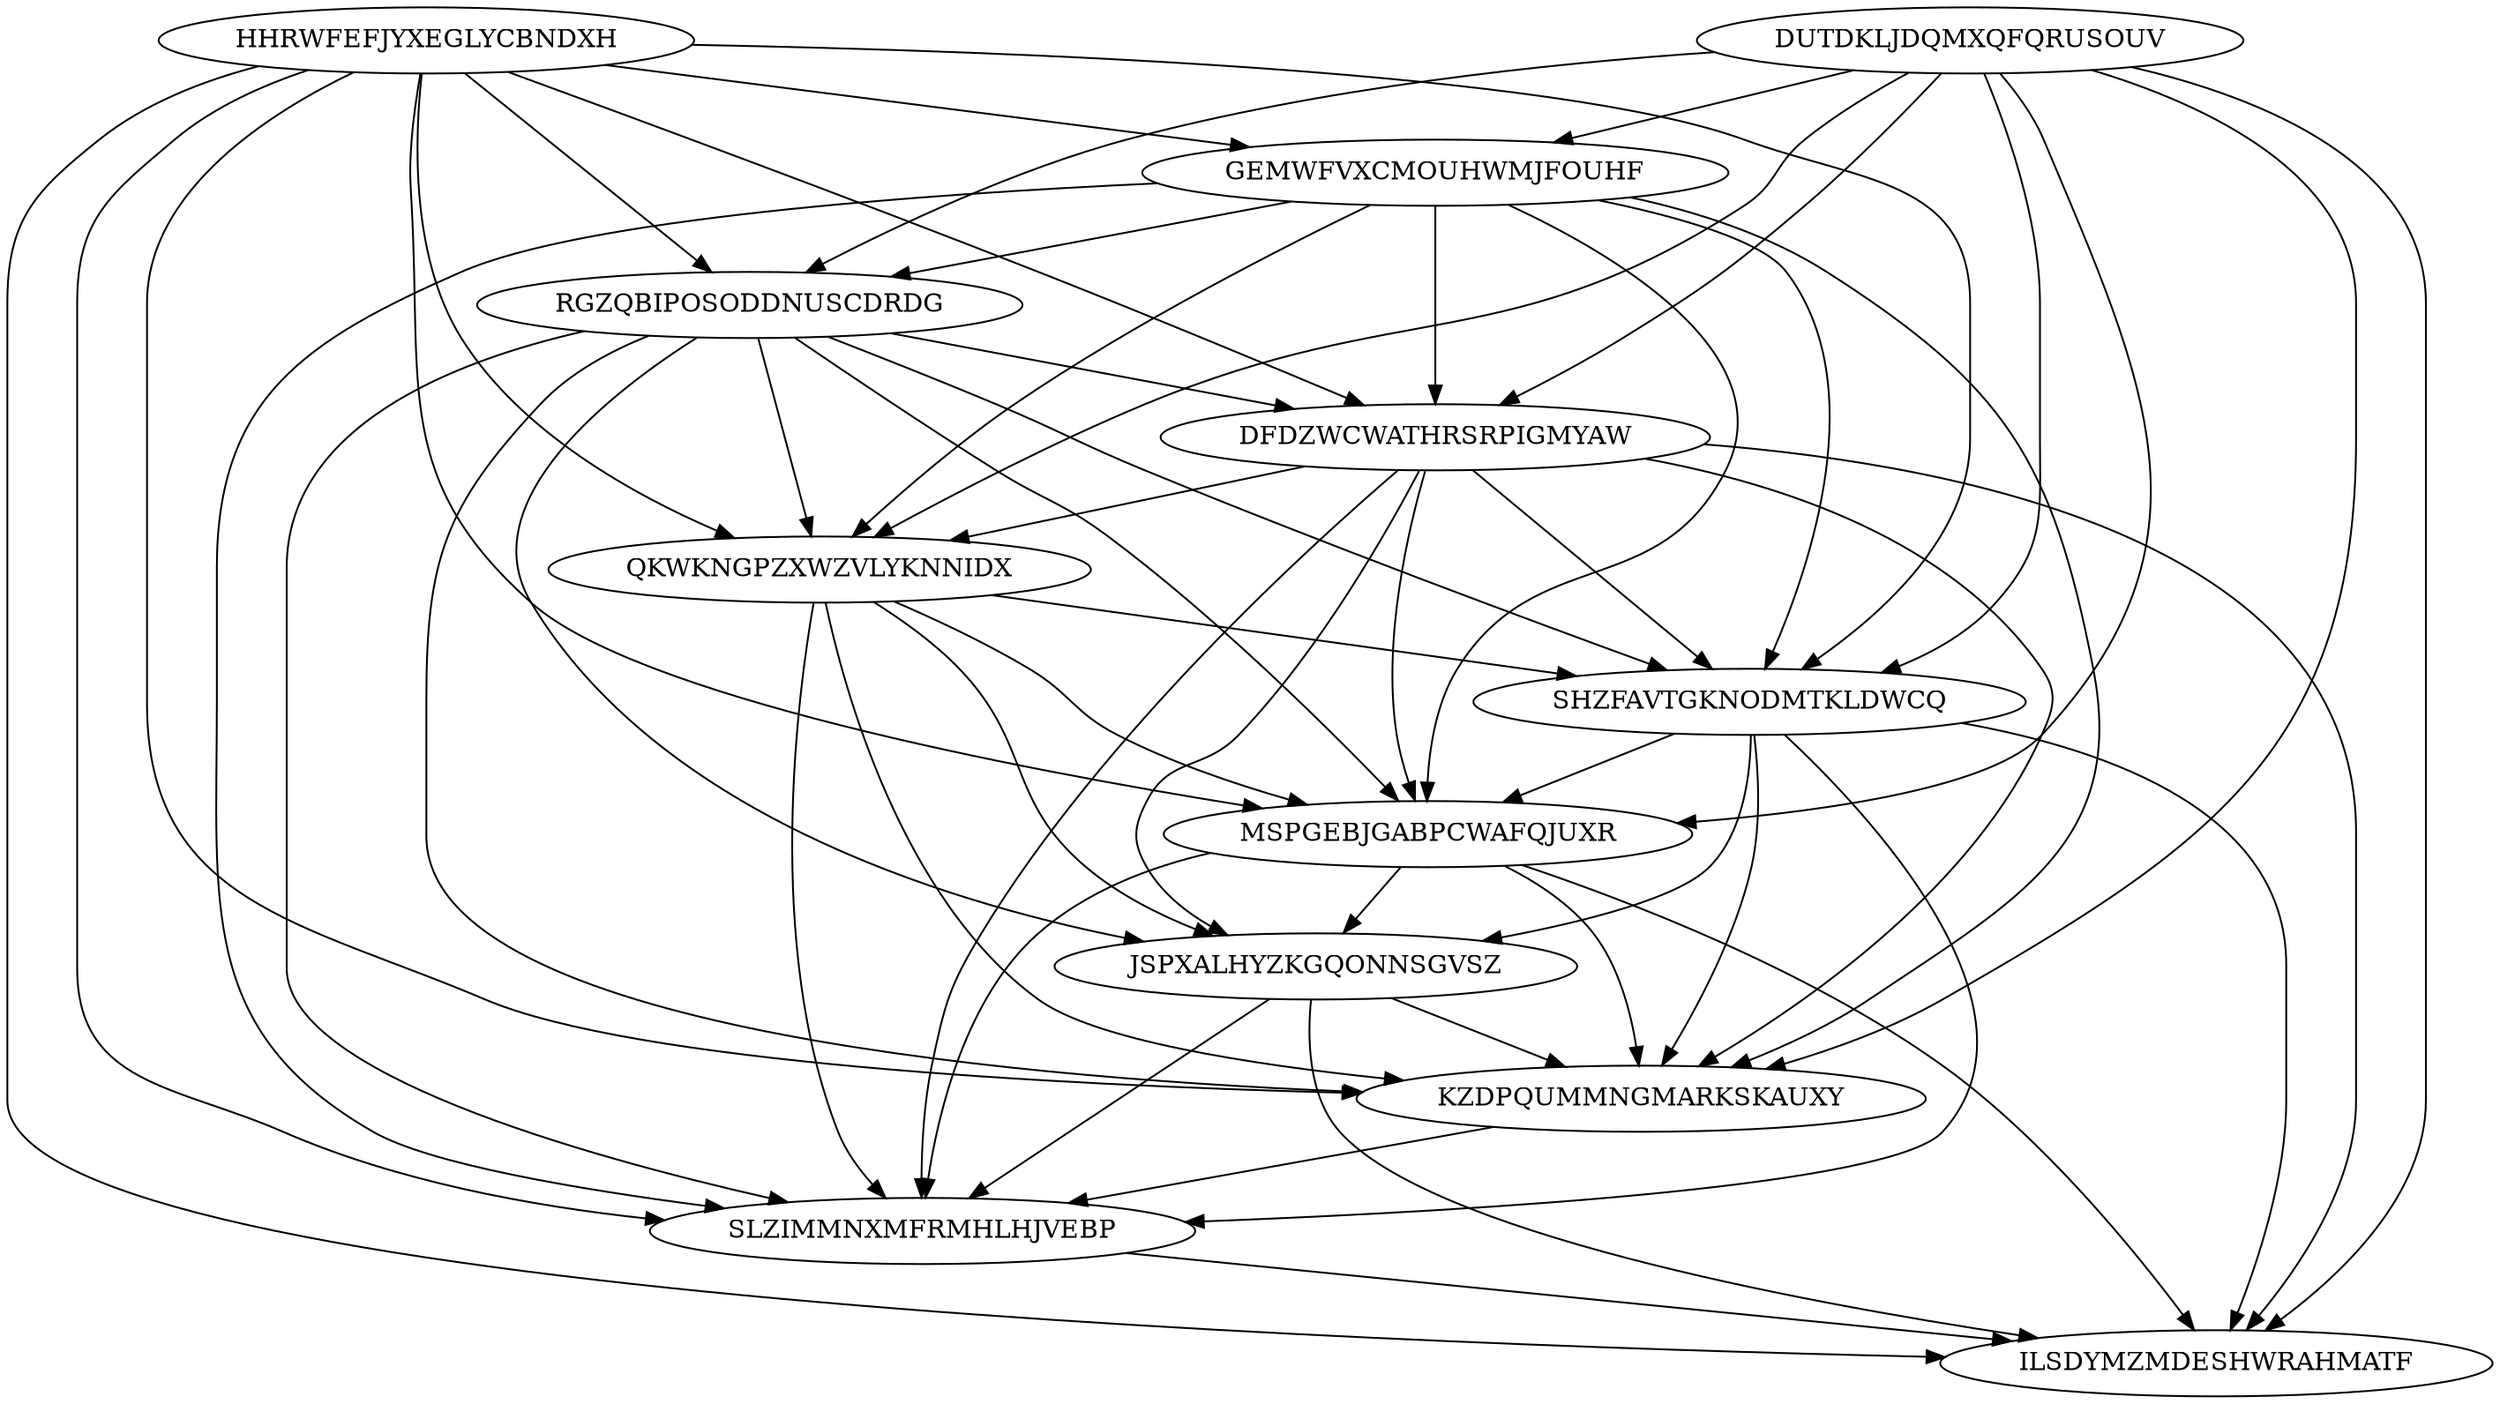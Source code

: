 digraph "N12M57" {
	HHRWFEFJYXEGLYCBNDXH			[Weight=17, Start=0, Processor=1];
	DUTDKLJDQMXQFQRUSOUV			[Weight=10, Start=17, Processor=1];
	GEMWFVXCMOUHWMJFOUHF			[Weight=20, Start=27, Processor=1];
	RGZQBIPOSODDNUSCDRDG			[Weight=18, Start=47, Processor=1];
	DFDZWCWATHRSRPIGMYAW			[Weight=14, Start=65, Processor=1];
	QKWKNGPZXWZVLYKNNIDX			[Weight=14, Start=79, Processor=1];
	SHZFAVTGKNODMTKLDWCQ			[Weight=14, Start=93, Processor=1];
	MSPGEBJGABPCWAFQJUXR			[Weight=18, Start=107, Processor=1];
	JSPXALHYZKGQONNSGVSZ			[Weight=17, Start=125, Processor=1];
	KZDPQUMMNGMARKSKAUXY			[Weight=17, Start=142, Processor=1];
	SLZIMMNXMFRMHLHJVEBP			[Weight=15, Start=159, Processor=1];
	ILSDYMZMDESHWRAHMATF			[Weight=17, Start=174, Processor=1];
	DUTDKLJDQMXQFQRUSOUV -> KZDPQUMMNGMARKSKAUXY		[Weight=14];
	MSPGEBJGABPCWAFQJUXR -> ILSDYMZMDESHWRAHMATF		[Weight=14];
	GEMWFVXCMOUHWMJFOUHF -> MSPGEBJGABPCWAFQJUXR		[Weight=13];
	HHRWFEFJYXEGLYCBNDXH -> RGZQBIPOSODDNUSCDRDG		[Weight=17];
	HHRWFEFJYXEGLYCBNDXH -> QKWKNGPZXWZVLYKNNIDX		[Weight=19];
	SHZFAVTGKNODMTKLDWCQ -> MSPGEBJGABPCWAFQJUXR		[Weight=16];
	DUTDKLJDQMXQFQRUSOUV -> RGZQBIPOSODDNUSCDRDG		[Weight=17];
	MSPGEBJGABPCWAFQJUXR -> JSPXALHYZKGQONNSGVSZ		[Weight=17];
	SHZFAVTGKNODMTKLDWCQ -> JSPXALHYZKGQONNSGVSZ		[Weight=18];
	DUTDKLJDQMXQFQRUSOUV -> QKWKNGPZXWZVLYKNNIDX		[Weight=20];
	SLZIMMNXMFRMHLHJVEBP -> ILSDYMZMDESHWRAHMATF		[Weight=14];
	DUTDKLJDQMXQFQRUSOUV -> SHZFAVTGKNODMTKLDWCQ		[Weight=11];
	HHRWFEFJYXEGLYCBNDXH -> GEMWFVXCMOUHWMJFOUHF		[Weight=15];
	RGZQBIPOSODDNUSCDRDG -> JSPXALHYZKGQONNSGVSZ		[Weight=15];
	HHRWFEFJYXEGLYCBNDXH -> ILSDYMZMDESHWRAHMATF		[Weight=14];
	MSPGEBJGABPCWAFQJUXR -> KZDPQUMMNGMARKSKAUXY		[Weight=15];
	KZDPQUMMNGMARKSKAUXY -> SLZIMMNXMFRMHLHJVEBP		[Weight=15];
	GEMWFVXCMOUHWMJFOUHF -> DFDZWCWATHRSRPIGMYAW		[Weight=13];
	RGZQBIPOSODDNUSCDRDG -> DFDZWCWATHRSRPIGMYAW		[Weight=16];
	QKWKNGPZXWZVLYKNNIDX -> KZDPQUMMNGMARKSKAUXY		[Weight=19];
	DUTDKLJDQMXQFQRUSOUV -> MSPGEBJGABPCWAFQJUXR		[Weight=20];
	GEMWFVXCMOUHWMJFOUHF -> RGZQBIPOSODDNUSCDRDG		[Weight=10];
	GEMWFVXCMOUHWMJFOUHF -> SLZIMMNXMFRMHLHJVEBP		[Weight=20];
	DUTDKLJDQMXQFQRUSOUV -> ILSDYMZMDESHWRAHMATF		[Weight=14];
	DUTDKLJDQMXQFQRUSOUV -> DFDZWCWATHRSRPIGMYAW		[Weight=14];
	HHRWFEFJYXEGLYCBNDXH -> DFDZWCWATHRSRPIGMYAW		[Weight=17];
	SHZFAVTGKNODMTKLDWCQ -> SLZIMMNXMFRMHLHJVEBP		[Weight=12];
	RGZQBIPOSODDNUSCDRDG -> QKWKNGPZXWZVLYKNNIDX		[Weight=16];
	DUTDKLJDQMXQFQRUSOUV -> GEMWFVXCMOUHWMJFOUHF		[Weight=17];
	SHZFAVTGKNODMTKLDWCQ -> KZDPQUMMNGMARKSKAUXY		[Weight=12];
	GEMWFVXCMOUHWMJFOUHF -> QKWKNGPZXWZVLYKNNIDX		[Weight=17];
	JSPXALHYZKGQONNSGVSZ -> ILSDYMZMDESHWRAHMATF		[Weight=14];
	GEMWFVXCMOUHWMJFOUHF -> SHZFAVTGKNODMTKLDWCQ		[Weight=11];
	QKWKNGPZXWZVLYKNNIDX -> SHZFAVTGKNODMTKLDWCQ		[Weight=11];
	RGZQBIPOSODDNUSCDRDG -> MSPGEBJGABPCWAFQJUXR		[Weight=16];
	HHRWFEFJYXEGLYCBNDXH -> MSPGEBJGABPCWAFQJUXR		[Weight=20];
	GEMWFVXCMOUHWMJFOUHF -> KZDPQUMMNGMARKSKAUXY		[Weight=11];
	RGZQBIPOSODDNUSCDRDG -> KZDPQUMMNGMARKSKAUXY		[Weight=18];
	DFDZWCWATHRSRPIGMYAW -> JSPXALHYZKGQONNSGVSZ		[Weight=16];
	DFDZWCWATHRSRPIGMYAW -> MSPGEBJGABPCWAFQJUXR		[Weight=13];
	JSPXALHYZKGQONNSGVSZ -> SLZIMMNXMFRMHLHJVEBP		[Weight=20];
	QKWKNGPZXWZVLYKNNIDX -> SLZIMMNXMFRMHLHJVEBP		[Weight=11];
	HHRWFEFJYXEGLYCBNDXH -> SHZFAVTGKNODMTKLDWCQ		[Weight=16];
	RGZQBIPOSODDNUSCDRDG -> SHZFAVTGKNODMTKLDWCQ		[Weight=15];
	QKWKNGPZXWZVLYKNNIDX -> JSPXALHYZKGQONNSGVSZ		[Weight=19];
	QKWKNGPZXWZVLYKNNIDX -> MSPGEBJGABPCWAFQJUXR		[Weight=17];
	MSPGEBJGABPCWAFQJUXR -> SLZIMMNXMFRMHLHJVEBP		[Weight=14];
	SHZFAVTGKNODMTKLDWCQ -> ILSDYMZMDESHWRAHMATF		[Weight=15];
	DFDZWCWATHRSRPIGMYAW -> SHZFAVTGKNODMTKLDWCQ		[Weight=20];
	DFDZWCWATHRSRPIGMYAW -> KZDPQUMMNGMARKSKAUXY		[Weight=14];
	JSPXALHYZKGQONNSGVSZ -> KZDPQUMMNGMARKSKAUXY		[Weight=14];
	HHRWFEFJYXEGLYCBNDXH -> SLZIMMNXMFRMHLHJVEBP		[Weight=15];
	DFDZWCWATHRSRPIGMYAW -> SLZIMMNXMFRMHLHJVEBP		[Weight=13];
	DFDZWCWATHRSRPIGMYAW -> ILSDYMZMDESHWRAHMATF		[Weight=18];
	RGZQBIPOSODDNUSCDRDG -> SLZIMMNXMFRMHLHJVEBP		[Weight=17];
	DFDZWCWATHRSRPIGMYAW -> QKWKNGPZXWZVLYKNNIDX		[Weight=13];
	HHRWFEFJYXEGLYCBNDXH -> KZDPQUMMNGMARKSKAUXY		[Weight=16];
}
